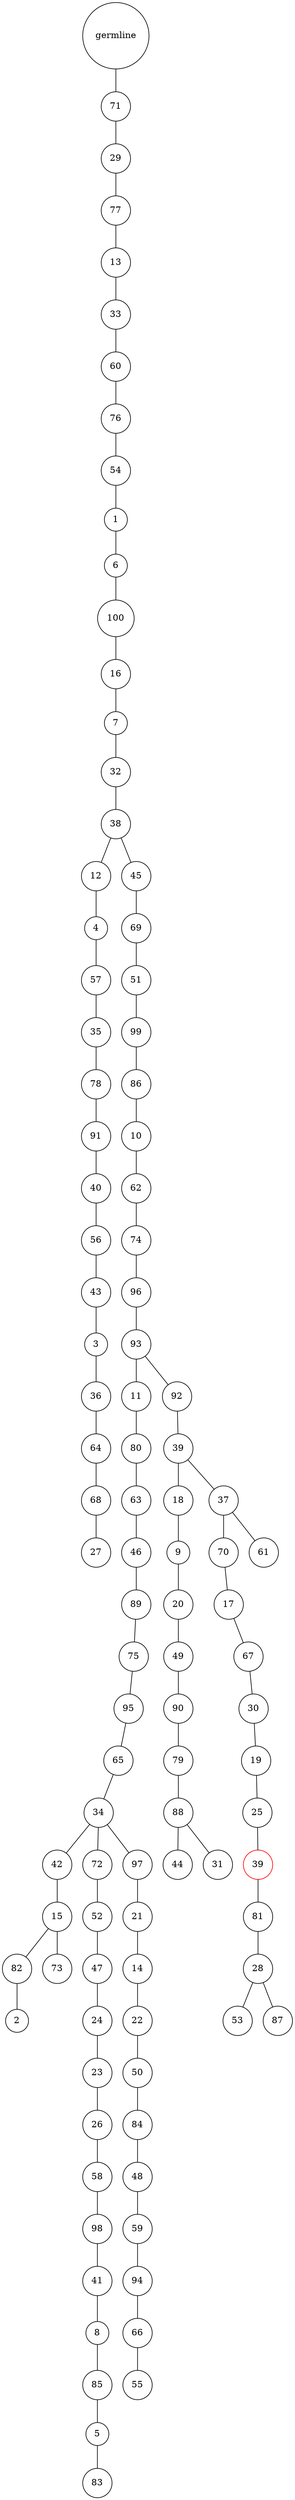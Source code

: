 graph {
	rankdir=UD;
	splines=line;
	node [shape=circle]
	"0x7fd265e1c2b0" [label="germline"];
	"0x7fd265e1c2e0" [label="71"];
	"0x7fd265e1c2b0" -- "0x7fd265e1c2e0" ;
	"0x7fd265e1c310" [label="29"];
	"0x7fd265e1c2e0" -- "0x7fd265e1c310" ;
	"0x7fd265e1c340" [label="77"];
	"0x7fd265e1c310" -- "0x7fd265e1c340" ;
	"0x7fd265e1c370" [label="13"];
	"0x7fd265e1c340" -- "0x7fd265e1c370" ;
	"0x7fd265e1c3a0" [label="33"];
	"0x7fd265e1c370" -- "0x7fd265e1c3a0" ;
	"0x7fd265e1c3d0" [label="60"];
	"0x7fd265e1c3a0" -- "0x7fd265e1c3d0" ;
	"0x7fd265e1c400" [label="76"];
	"0x7fd265e1c3d0" -- "0x7fd265e1c400" ;
	"0x7fd265e1c430" [label="54"];
	"0x7fd265e1c400" -- "0x7fd265e1c430" ;
	"0x7fd265e1c460" [label="1"];
	"0x7fd265e1c430" -- "0x7fd265e1c460" ;
	"0x7fd265e1c490" [label="6"];
	"0x7fd265e1c460" -- "0x7fd265e1c490" ;
	"0x7fd265e1c4c0" [label="100"];
	"0x7fd265e1c490" -- "0x7fd265e1c4c0" ;
	"0x7fd265e1c4f0" [label="16"];
	"0x7fd265e1c4c0" -- "0x7fd265e1c4f0" ;
	"0x7fd265e1c520" [label="7"];
	"0x7fd265e1c4f0" -- "0x7fd265e1c520" ;
	"0x7fd265e1c550" [label="32"];
	"0x7fd265e1c520" -- "0x7fd265e1c550" ;
	"0x7fd265e1c580" [label="38"];
	"0x7fd265e1c550" -- "0x7fd265e1c580" ;
	"0x7fd265e1c5b0" [label="12"];
	"0x7fd265e1c580" -- "0x7fd265e1c5b0" ;
	"0x7fd265e1c5e0" [label="4"];
	"0x7fd265e1c5b0" -- "0x7fd265e1c5e0" ;
	"0x7fd265e1c610" [label="57"];
	"0x7fd265e1c5e0" -- "0x7fd265e1c610" ;
	"0x7fd265e1c640" [label="35"];
	"0x7fd265e1c610" -- "0x7fd265e1c640" ;
	"0x7fd265e1c670" [label="78"];
	"0x7fd265e1c640" -- "0x7fd265e1c670" ;
	"0x7fd265e1c6a0" [label="91"];
	"0x7fd265e1c670" -- "0x7fd265e1c6a0" ;
	"0x7fd265e1c6d0" [label="40"];
	"0x7fd265e1c6a0" -- "0x7fd265e1c6d0" ;
	"0x7fd265e1c700" [label="56"];
	"0x7fd265e1c6d0" -- "0x7fd265e1c700" ;
	"0x7fd265e1c730" [label="43"];
	"0x7fd265e1c700" -- "0x7fd265e1c730" ;
	"0x7fd265e1c760" [label="3"];
	"0x7fd265e1c730" -- "0x7fd265e1c760" ;
	"0x7fd265e1c790" [label="36"];
	"0x7fd265e1c760" -- "0x7fd265e1c790" ;
	"0x7fd265e1c7c0" [label="64"];
	"0x7fd265e1c790" -- "0x7fd265e1c7c0" ;
	"0x7fd265e1c7f0" [label="68"];
	"0x7fd265e1c7c0" -- "0x7fd265e1c7f0" ;
	"0x7fd265e1c820" [label="27"];
	"0x7fd265e1c7f0" -- "0x7fd265e1c820" ;
	"0x7fd265e1c850" [label="45"];
	"0x7fd265e1c580" -- "0x7fd265e1c850" ;
	"0x7fd265e1c880" [label="69"];
	"0x7fd265e1c850" -- "0x7fd265e1c880" ;
	"0x7fd265e1c8b0" [label="51"];
	"0x7fd265e1c880" -- "0x7fd265e1c8b0" ;
	"0x7fd265e1c8e0" [label="99"];
	"0x7fd265e1c8b0" -- "0x7fd265e1c8e0" ;
	"0x7fd265e1c910" [label="86"];
	"0x7fd265e1c8e0" -- "0x7fd265e1c910" ;
	"0x7fd265e1c940" [label="10"];
	"0x7fd265e1c910" -- "0x7fd265e1c940" ;
	"0x7fd265e1c970" [label="62"];
	"0x7fd265e1c940" -- "0x7fd265e1c970" ;
	"0x7fd265e1c9a0" [label="74"];
	"0x7fd265e1c970" -- "0x7fd265e1c9a0" ;
	"0x7fd265e1c9d0" [label="96"];
	"0x7fd265e1c9a0" -- "0x7fd265e1c9d0" ;
	"0x7fd265e1ca00" [label="93"];
	"0x7fd265e1c9d0" -- "0x7fd265e1ca00" ;
	"0x7fd265e1ca30" [label="11"];
	"0x7fd265e1ca00" -- "0x7fd265e1ca30" ;
	"0x7fd265e1ca60" [label="80"];
	"0x7fd265e1ca30" -- "0x7fd265e1ca60" ;
	"0x7fd265e1ca90" [label="63"];
	"0x7fd265e1ca60" -- "0x7fd265e1ca90" ;
	"0x7fd265e1cac0" [label="46"];
	"0x7fd265e1ca90" -- "0x7fd265e1cac0" ;
	"0x7fd265e1caf0" [label="89"];
	"0x7fd265e1cac0" -- "0x7fd265e1caf0" ;
	"0x7fd265e1cb20" [label="75"];
	"0x7fd265e1caf0" -- "0x7fd265e1cb20" ;
	"0x7fd265e1cb50" [label="95"];
	"0x7fd265e1cb20" -- "0x7fd265e1cb50" ;
	"0x7fd265e1cb80" [label="65"];
	"0x7fd265e1cb50" -- "0x7fd265e1cb80" ;
	"0x7fd265e1cbb0" [label="34"];
	"0x7fd265e1cb80" -- "0x7fd265e1cbb0" ;
	"0x7fd265e1cbe0" [label="42"];
	"0x7fd265e1cbb0" -- "0x7fd265e1cbe0" ;
	"0x7fd265e1cc10" [label="15"];
	"0x7fd265e1cbe0" -- "0x7fd265e1cc10" ;
	"0x7fd265e1cc40" [label="82"];
	"0x7fd265e1cc10" -- "0x7fd265e1cc40" ;
	"0x7fd265e1cc70" [label="2"];
	"0x7fd265e1cc40" -- "0x7fd265e1cc70" ;
	"0x7fd265e1cca0" [label="73"];
	"0x7fd265e1cc10" -- "0x7fd265e1cca0" ;
	"0x7fd265e1ccd0" [label="72"];
	"0x7fd265e1cbb0" -- "0x7fd265e1ccd0" ;
	"0x7fd265e1cd00" [label="52"];
	"0x7fd265e1ccd0" -- "0x7fd265e1cd00" ;
	"0x7fd265e1cd30" [label="47"];
	"0x7fd265e1cd00" -- "0x7fd265e1cd30" ;
	"0x7fd265e1cd60" [label="24"];
	"0x7fd265e1cd30" -- "0x7fd265e1cd60" ;
	"0x7fd265e1cd90" [label="23"];
	"0x7fd265e1cd60" -- "0x7fd265e1cd90" ;
	"0x7fd265e1cdc0" [label="26"];
	"0x7fd265e1cd90" -- "0x7fd265e1cdc0" ;
	"0x7fd265e1cdf0" [label="58"];
	"0x7fd265e1cdc0" -- "0x7fd265e1cdf0" ;
	"0x7fd265e1ce20" [label="98"];
	"0x7fd265e1cdf0" -- "0x7fd265e1ce20" ;
	"0x7fd265e1ce50" [label="41"];
	"0x7fd265e1ce20" -- "0x7fd265e1ce50" ;
	"0x7fd265e1ce80" [label="8"];
	"0x7fd265e1ce50" -- "0x7fd265e1ce80" ;
	"0x7fd265e1ceb0" [label="85"];
	"0x7fd265e1ce80" -- "0x7fd265e1ceb0" ;
	"0x7fd265e1cee0" [label="5"];
	"0x7fd265e1ceb0" -- "0x7fd265e1cee0" ;
	"0x7fd265e1cf10" [label="83"];
	"0x7fd265e1cee0" -- "0x7fd265e1cf10" ;
	"0x7fd265e1cf40" [label="97"];
	"0x7fd265e1cbb0" -- "0x7fd265e1cf40" ;
	"0x7fd265e1cf70" [label="21"];
	"0x7fd265e1cf40" -- "0x7fd265e1cf70" ;
	"0x7fd265e1cfa0" [label="14"];
	"0x7fd265e1cf70" -- "0x7fd265e1cfa0" ;
	"0x7fd265e1cfd0" [label="22"];
	"0x7fd265e1cfa0" -- "0x7fd265e1cfd0" ;
	"0x7fd265e22040" [label="50"];
	"0x7fd265e1cfd0" -- "0x7fd265e22040" ;
	"0x7fd265e22070" [label="84"];
	"0x7fd265e22040" -- "0x7fd265e22070" ;
	"0x7fd265e220a0" [label="48"];
	"0x7fd265e22070" -- "0x7fd265e220a0" ;
	"0x7fd265e220d0" [label="59"];
	"0x7fd265e220a0" -- "0x7fd265e220d0" ;
	"0x7fd265e22100" [label="94"];
	"0x7fd265e220d0" -- "0x7fd265e22100" ;
	"0x7fd265e22130" [label="66"];
	"0x7fd265e22100" -- "0x7fd265e22130" ;
	"0x7fd265e22160" [label="55"];
	"0x7fd265e22130" -- "0x7fd265e22160" ;
	"0x7fd265e22190" [label="92"];
	"0x7fd265e1ca00" -- "0x7fd265e22190" ;
	"0x7fd265e221c0" [label="39"];
	"0x7fd265e22190" -- "0x7fd265e221c0" ;
	"0x7fd265e221f0" [label="18"];
	"0x7fd265e221c0" -- "0x7fd265e221f0" ;
	"0x7fd265e22220" [label="9"];
	"0x7fd265e221f0" -- "0x7fd265e22220" ;
	"0x7fd265e22250" [label="20"];
	"0x7fd265e22220" -- "0x7fd265e22250" ;
	"0x7fd265e22280" [label="49"];
	"0x7fd265e22250" -- "0x7fd265e22280" ;
	"0x7fd265e222b0" [label="90"];
	"0x7fd265e22280" -- "0x7fd265e222b0" ;
	"0x7fd265e222e0" [label="79"];
	"0x7fd265e222b0" -- "0x7fd265e222e0" ;
	"0x7fd265e22310" [label="88"];
	"0x7fd265e222e0" -- "0x7fd265e22310" ;
	"0x7fd265e22340" [label="44"];
	"0x7fd265e22310" -- "0x7fd265e22340" ;
	"0x7fd265e22370" [label="31"];
	"0x7fd265e22310" -- "0x7fd265e22370" ;
	"0x7fd265e223a0" [label="37"];
	"0x7fd265e221c0" -- "0x7fd265e223a0" ;
	"0x7fd265e223d0" [label="70"];
	"0x7fd265e223a0" -- "0x7fd265e223d0" ;
	"0x7fd265e22400" [label="17"];
	"0x7fd265e223d0" -- "0x7fd265e22400" ;
	"0x7fd265e22430" [label="67"];
	"0x7fd265e22400" -- "0x7fd265e22430" ;
	"0x7fd265e22460" [label="30"];
	"0x7fd265e22430" -- "0x7fd265e22460" ;
	"0x7fd265e22490" [label="19"];
	"0x7fd265e22460" -- "0x7fd265e22490" ;
	"0x7fd265e224c0" [label="25"];
	"0x7fd265e22490" -- "0x7fd265e224c0" ;
	"0x7fd265e224f0" [label="39",color="red"];
	"0x7fd265e224c0" -- "0x7fd265e224f0" ;
	"0x7fd265e22520" [label="81"];
	"0x7fd265e224f0" -- "0x7fd265e22520" ;
	"0x7fd265e22550" [label="28"];
	"0x7fd265e22520" -- "0x7fd265e22550" ;
	"0x7fd265e22580" [label="53"];
	"0x7fd265e22550" -- "0x7fd265e22580" ;
	"0x7fd265e225b0" [label="87"];
	"0x7fd265e22550" -- "0x7fd265e225b0" ;
	"0x7fd265e225e0" [label="61"];
	"0x7fd265e223a0" -- "0x7fd265e225e0" ;
}
